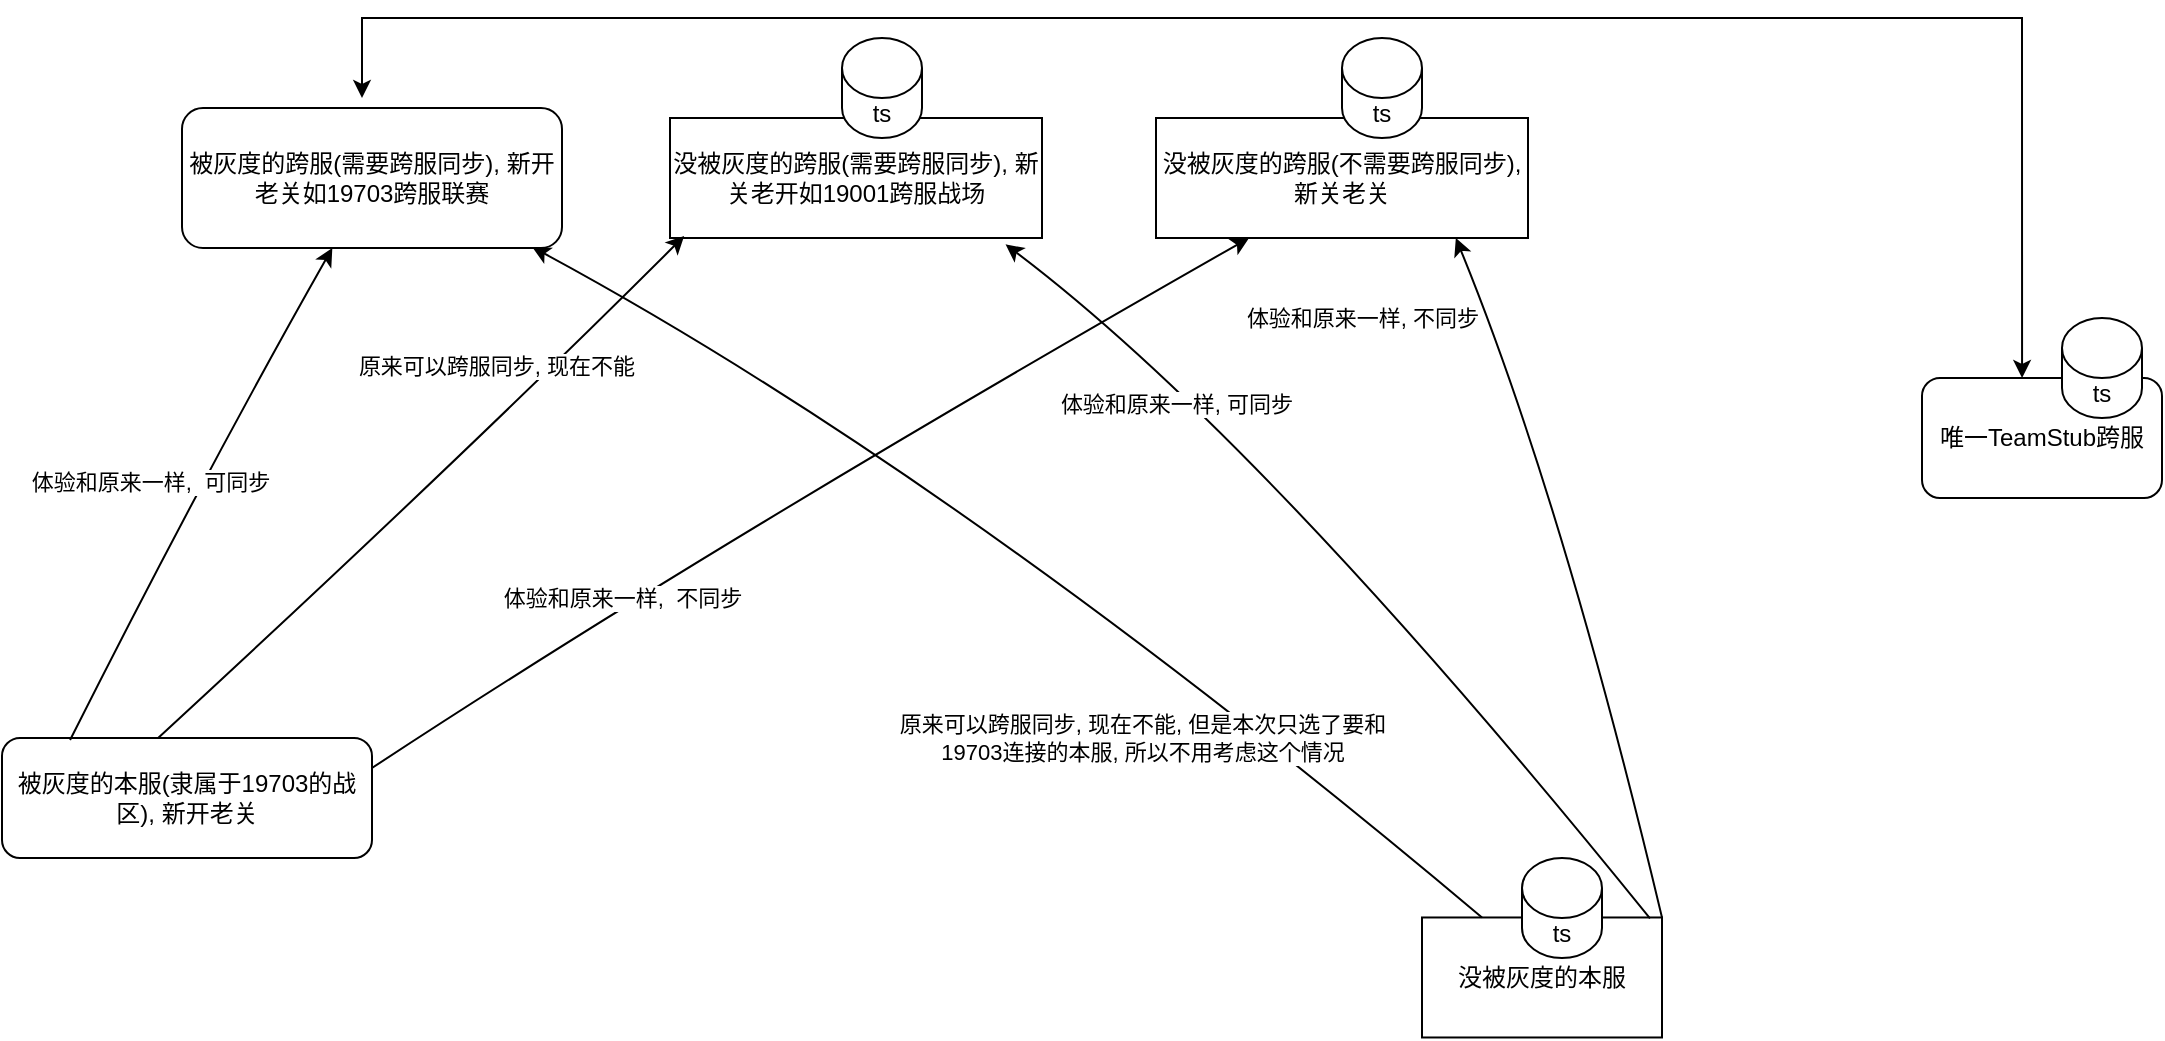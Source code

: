 <mxfile version="19.0.3" type="github">
  <diagram id="npF-58Th2BGEYhvz-0i7" name="Page-1">
    <mxGraphModel dx="1422" dy="772" grid="1" gridSize="10" guides="1" tooltips="1" connect="1" arrows="1" fold="1" page="1" pageScale="1" pageWidth="3300" pageHeight="4681" math="0" shadow="0">
      <root>
        <mxCell id="0" />
        <mxCell id="1" parent="0" />
        <mxCell id="1Y4oN1xmid4urN9Fm5Kw-1" value="被灰度的跨服(需要跨服同步), 新开老关如19703跨服联赛" style="rounded=1;whiteSpace=wrap;html=1;" parent="1" vertex="1">
          <mxGeometry x="490" y="245" width="190" height="70" as="geometry" />
        </mxCell>
        <mxCell id="1Y4oN1xmid4urN9Fm5Kw-3" value="唯一TeamStub跨服" style="rounded=1;whiteSpace=wrap;html=1;" parent="1" vertex="1">
          <mxGeometry x="1360" y="380" width="120" height="60" as="geometry" />
        </mxCell>
        <mxCell id="1Y4oN1xmid4urN9Fm5Kw-4" value="被灰度的本服(隶属于19703的战区), 新开老关" style="rounded=1;whiteSpace=wrap;html=1;" parent="1" vertex="1">
          <mxGeometry x="400" y="560" width="185" height="60" as="geometry" />
        </mxCell>
        <mxCell id="1Y4oN1xmid4urN9Fm5Kw-6" value="&lt;span style=&quot;&quot;&gt;没被灰度的跨服(需要跨服同步), 新关老开如19001跨服战场&lt;/span&gt;" style="rounded=0;whiteSpace=wrap;html=1;" parent="1" vertex="1">
          <mxGeometry x="734" y="250" width="186" height="60" as="geometry" />
        </mxCell>
        <mxCell id="1Y4oN1xmid4urN9Fm5Kw-7" value="没被灰度的本服" style="rounded=0;whiteSpace=wrap;html=1;" parent="1" vertex="1">
          <mxGeometry x="1110" y="649.74" width="120" height="60" as="geometry" />
        </mxCell>
        <mxCell id="1Y4oN1xmid4urN9Fm5Kw-8" value="" style="endArrow=classic;startArrow=classic;html=1;rounded=0;entryX=0.417;entryY=0;entryDx=0;entryDy=0;entryPerimeter=0;" parent="1" target="1Y4oN1xmid4urN9Fm5Kw-3" edge="1">
          <mxGeometry width="50" height="50" relative="1" as="geometry">
            <mxPoint x="580" y="240" as="sourcePoint" />
            <mxPoint x="1100" y="230" as="targetPoint" />
            <Array as="points">
              <mxPoint x="580" y="200" />
              <mxPoint x="1170" y="200" />
              <mxPoint x="1410" y="200" />
            </Array>
          </mxGeometry>
        </mxCell>
        <mxCell id="1Y4oN1xmid4urN9Fm5Kw-15" value="ts" style="shape=cylinder3;whiteSpace=wrap;html=1;boundedLbl=1;backgroundOutline=1;size=15;" parent="1" vertex="1">
          <mxGeometry x="1160" y="620" width="40" height="50" as="geometry" />
        </mxCell>
        <mxCell id="1Y4oN1xmid4urN9Fm5Kw-16" value="ts" style="shape=cylinder3;whiteSpace=wrap;html=1;boundedLbl=1;backgroundOutline=1;size=15;" parent="1" vertex="1">
          <mxGeometry x="1430" y="350" width="40" height="50" as="geometry" />
        </mxCell>
        <mxCell id="1Y4oN1xmid4urN9Fm5Kw-19" value="ts" style="shape=cylinder3;whiteSpace=wrap;html=1;boundedLbl=1;backgroundOutline=1;size=15;" parent="1" vertex="1">
          <mxGeometry x="820" y="210" width="40" height="50" as="geometry" />
        </mxCell>
        <mxCell id="1Y4oN1xmid4urN9Fm5Kw-21" value="" style="curved=1;endArrow=classic;html=1;rounded=0;exitX=0.184;exitY=0.017;exitDx=0;exitDy=0;exitPerimeter=0;" parent="1" target="1Y4oN1xmid4urN9Fm5Kw-1" edge="1" source="1Y4oN1xmid4urN9Fm5Kw-4">
          <mxGeometry width="50" height="50" relative="1" as="geometry">
            <mxPoint x="500" y="445" as="sourcePoint" />
            <mxPoint x="470" y="320" as="targetPoint" />
            <Array as="points">
              <mxPoint x="500" y="430" />
            </Array>
          </mxGeometry>
        </mxCell>
        <mxCell id="1Y4oN1xmid4urN9Fm5Kw-31" value="体验和原来一样,&amp;nbsp; 可同步" style="edgeLabel;html=1;align=center;verticalAlign=middle;resizable=0;points=[];" parent="1Y4oN1xmid4urN9Fm5Kw-21" vertex="1" connectable="0">
          <mxGeometry x="0.093" y="-6" relative="1" as="geometry">
            <mxPoint x="-34" y="4" as="offset" />
          </mxGeometry>
        </mxCell>
        <mxCell id="1Y4oN1xmid4urN9Fm5Kw-24" value="&lt;span style=&quot;&quot;&gt;没被灰度的跨服(不需要跨服同步), 新关老关&lt;/span&gt;" style="rounded=0;whiteSpace=wrap;html=1;" parent="1" vertex="1">
          <mxGeometry x="977" y="250" width="186" height="60" as="geometry" />
        </mxCell>
        <mxCell id="1Y4oN1xmid4urN9Fm5Kw-25" value="ts" style="shape=cylinder3;whiteSpace=wrap;html=1;boundedLbl=1;backgroundOutline=1;size=15;" parent="1" vertex="1">
          <mxGeometry x="1070" y="210" width="40" height="50" as="geometry" />
        </mxCell>
        <mxCell id="1Y4oN1xmid4urN9Fm5Kw-26" value="" style="curved=1;endArrow=classic;html=1;rounded=0;entryX=0.038;entryY=0.984;entryDx=0;entryDy=0;entryPerimeter=0;exitX=0.422;exitY=0;exitDx=0;exitDy=0;exitPerimeter=0;" parent="1" target="1Y4oN1xmid4urN9Fm5Kw-6" edge="1" source="1Y4oN1xmid4urN9Fm5Kw-4">
          <mxGeometry width="50" height="50" relative="1" as="geometry">
            <mxPoint x="510" y="530" as="sourcePoint" />
            <mxPoint x="680" y="370" as="targetPoint" />
            <Array as="points">
              <mxPoint x="630" y="420" />
            </Array>
          </mxGeometry>
        </mxCell>
        <mxCell id="1Y4oN1xmid4urN9Fm5Kw-28" value="" style="curved=1;endArrow=classic;html=1;rounded=0;entryX=0.922;entryY=0.994;entryDx=0;entryDy=0;entryPerimeter=0;exitX=0.25;exitY=0;exitDx=0;exitDy=0;" parent="1" source="1Y4oN1xmid4urN9Fm5Kw-7" target="1Y4oN1xmid4urN9Fm5Kw-1" edge="1">
          <mxGeometry width="50" height="50" relative="1" as="geometry">
            <mxPoint x="829" y="430" as="sourcePoint" />
            <mxPoint x="879" y="380" as="targetPoint" />
            <Array as="points">
              <mxPoint x="879" y="430" />
            </Array>
          </mxGeometry>
        </mxCell>
        <mxCell id="1Y4oN1xmid4urN9Fm5Kw-29" value="原来可以跨服同步, 现在不能, 但是本次只选了要和&lt;br&gt;19703连接的本服, 所以不用考虑这个情况" style="edgeLabel;html=1;align=center;verticalAlign=middle;resizable=0;points=[];" parent="1Y4oN1xmid4urN9Fm5Kw-28" vertex="1" connectable="0">
          <mxGeometry x="-0.451" y="2" relative="1" as="geometry">
            <mxPoint x="-46" y="12" as="offset" />
          </mxGeometry>
        </mxCell>
        <mxCell id="1Y4oN1xmid4urN9Fm5Kw-30" value="原来可以跨服同步, 现在不能" style="edgeLabel;html=1;align=center;verticalAlign=middle;resizable=0;points=[];" parent="1" vertex="1" connectable="0">
          <mxGeometry x="750.004" y="350.003" as="geometry">
            <mxPoint x="-103" y="24" as="offset" />
          </mxGeometry>
        </mxCell>
        <mxCell id="1Y4oN1xmid4urN9Fm5Kw-32" value="体验和原来一样, 不同步" style="edgeLabel;html=1;align=center;verticalAlign=middle;resizable=0;points=[];" parent="1" vertex="1" connectable="0">
          <mxGeometry x="1080.004" y="349.998" as="geometry" />
        </mxCell>
        <mxCell id="1Y4oN1xmid4urN9Fm5Kw-34" value="" style="curved=1;endArrow=classic;html=1;rounded=0;entryX=0.902;entryY=1.053;entryDx=0;entryDy=0;entryPerimeter=0;exitX=0.95;exitY=0.008;exitDx=0;exitDy=0;exitPerimeter=0;" parent="1" source="1Y4oN1xmid4urN9Fm5Kw-7" target="1Y4oN1xmid4urN9Fm5Kw-6" edge="1">
          <mxGeometry width="50" height="50" relative="1" as="geometry">
            <mxPoint x="1010" y="450" as="sourcePoint" />
            <mxPoint x="1030" y="360" as="targetPoint" />
            <Array as="points">
              <mxPoint x="1030" y="410" />
            </Array>
          </mxGeometry>
        </mxCell>
        <mxCell id="1Y4oN1xmid4urN9Fm5Kw-35" value="" style="curved=1;endArrow=classic;html=1;rounded=0;entryX=0.806;entryY=1;entryDx=0;entryDy=0;entryPerimeter=0;exitX=1;exitY=0;exitDx=0;exitDy=0;" parent="1" source="1Y4oN1xmid4urN9Fm5Kw-7" target="1Y4oN1xmid4urN9Fm5Kw-24" edge="1">
          <mxGeometry width="50" height="50" relative="1" as="geometry">
            <mxPoint x="1020" y="490" as="sourcePoint" />
            <mxPoint x="1090" y="390" as="targetPoint" />
            <Array as="points">
              <mxPoint x="1180" y="440" />
            </Array>
          </mxGeometry>
        </mxCell>
        <mxCell id="1Y4oN1xmid4urN9Fm5Kw-36" value="体验和原来一样, 可同步" style="edgeLabel;html=1;align=center;verticalAlign=middle;resizable=0;points=[];" parent="1" vertex="1" connectable="0">
          <mxGeometry x="970.004" y="389.998" as="geometry">
            <mxPoint x="17" y="3" as="offset" />
          </mxGeometry>
        </mxCell>
        <mxCell id="1Y4oN1xmid4urN9Fm5Kw-38" value="" style="curved=1;endArrow=classic;html=1;rounded=0;entryX=0.25;entryY=1;entryDx=0;entryDy=0;exitX=1;exitY=0.25;exitDx=0;exitDy=0;" parent="1" source="1Y4oN1xmid4urN9Fm5Kw-4" target="1Y4oN1xmid4urN9Fm5Kw-24" edge="1">
          <mxGeometry width="50" height="50" relative="1" as="geometry">
            <mxPoint x="750" y="410" as="sourcePoint" />
            <mxPoint x="800" y="360" as="targetPoint" />
            <Array as="points">
              <mxPoint x="760" y="460" />
            </Array>
          </mxGeometry>
        </mxCell>
        <mxCell id="Fn04Co8QwbzVWZO0wz7K-4" value="体验和原来一样,&amp;nbsp; 不同步" style="edgeLabel;html=1;align=center;verticalAlign=middle;resizable=0;points=[];" vertex="1" connectable="0" parent="1">
          <mxGeometry x="710.0" y="490.002" as="geometry" />
        </mxCell>
      </root>
    </mxGraphModel>
  </diagram>
</mxfile>
